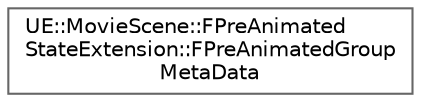 digraph "Graphical Class Hierarchy"
{
 // INTERACTIVE_SVG=YES
 // LATEX_PDF_SIZE
  bgcolor="transparent";
  edge [fontname=Helvetica,fontsize=10,labelfontname=Helvetica,labelfontsize=10];
  node [fontname=Helvetica,fontsize=10,shape=box,height=0.2,width=0.4];
  rankdir="LR";
  Node0 [id="Node000000",label="UE::MovieScene::FPreAnimated\lStateExtension::FPreAnimatedGroup\lMetaData",height=0.2,width=0.4,color="grey40", fillcolor="white", style="filled",URL="$d7/dbc/structUE_1_1MovieScene_1_1FPreAnimatedStateExtension_1_1FPreAnimatedGroupMetaData.html",tooltip=" "];
}
